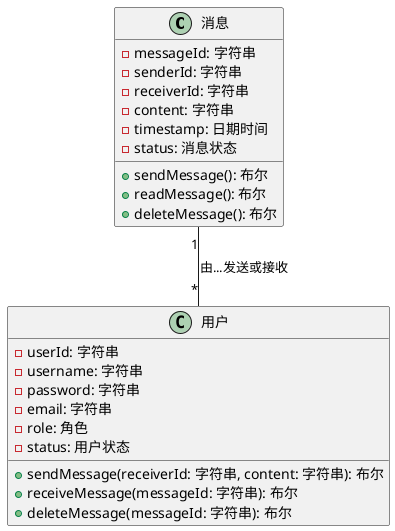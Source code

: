 @startuml

class 消息 {
  -messageId: 字符串
  -senderId: 字符串
  -receiverId: 字符串
  -content: 字符串
  -timestamp: 日期时间
  -status: 消息状态
  +sendMessage(): 布尔
  +readMessage(): 布尔
  +deleteMessage(): 布尔
}

class 用户 {
  -userId: 字符串
  -username: 字符串
  -password: 字符串
  -email: 字符串
  -role: 角色
  -status: 用户状态
  +sendMessage(receiverId: 字符串, content: 字符串): 布尔
  +receiveMessage(messageId: 字符串): 布尔
  +deleteMessage(messageId: 字符串): 布尔
}

消息 "1" -- "*" 用户 : "由...发送或接收"

@enduml
